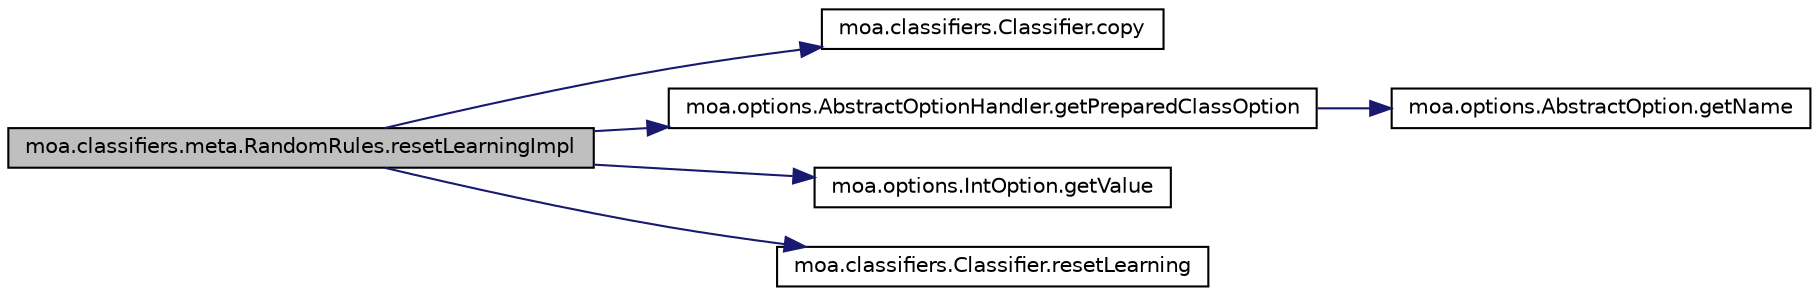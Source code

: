 digraph G
{
  edge [fontname="Helvetica",fontsize="10",labelfontname="Helvetica",labelfontsize="10"];
  node [fontname="Helvetica",fontsize="10",shape=record];
  rankdir=LR;
  Node1 [label="moa.classifiers.meta.RandomRules.resetLearningImpl",height=0.2,width=0.4,color="black", fillcolor="grey75", style="filled" fontcolor="black"];
  Node1 -> Node2 [color="midnightblue",fontsize="10",style="solid",fontname="Helvetica"];
  Node2 [label="moa.classifiers.Classifier.copy",height=0.2,width=0.4,color="black", fillcolor="white", style="filled",URL="$interfacemoa_1_1classifiers_1_1Classifier.html#af50dcec23ecb34c1bd141d0d389bdb59",tooltip="Produces a copy of this classifier."];
  Node1 -> Node3 [color="midnightblue",fontsize="10",style="solid",fontname="Helvetica"];
  Node3 [label="moa.options.AbstractOptionHandler.getPreparedClassOption",height=0.2,width=0.4,color="black", fillcolor="white", style="filled",URL="$classmoa_1_1options_1_1AbstractOptionHandler.html#a2d5e872c7c6a32487013ba914c6d3fcc",tooltip="Gets a prepared option of this class."];
  Node3 -> Node4 [color="midnightblue",fontsize="10",style="solid",fontname="Helvetica"];
  Node4 [label="moa.options.AbstractOption.getName",height=0.2,width=0.4,color="black", fillcolor="white", style="filled",URL="$classmoa_1_1options_1_1AbstractOption.html#a26d25b88bb5244ed3c2ec142bd28353d",tooltip="Gets the name of this option."];
  Node1 -> Node5 [color="midnightblue",fontsize="10",style="solid",fontname="Helvetica"];
  Node5 [label="moa.options.IntOption.getValue",height=0.2,width=0.4,color="black", fillcolor="white", style="filled",URL="$classmoa_1_1options_1_1IntOption.html#affae8787274b44ab7616d46b8d6c831a"];
  Node1 -> Node6 [color="midnightblue",fontsize="10",style="solid",fontname="Helvetica"];
  Node6 [label="moa.classifiers.Classifier.resetLearning",height=0.2,width=0.4,color="black", fillcolor="white", style="filled",URL="$interfacemoa_1_1classifiers_1_1Classifier.html#a0cb1a2820196bc5e2a95b05a0b6666f0",tooltip="Resets this classifier."];
}
